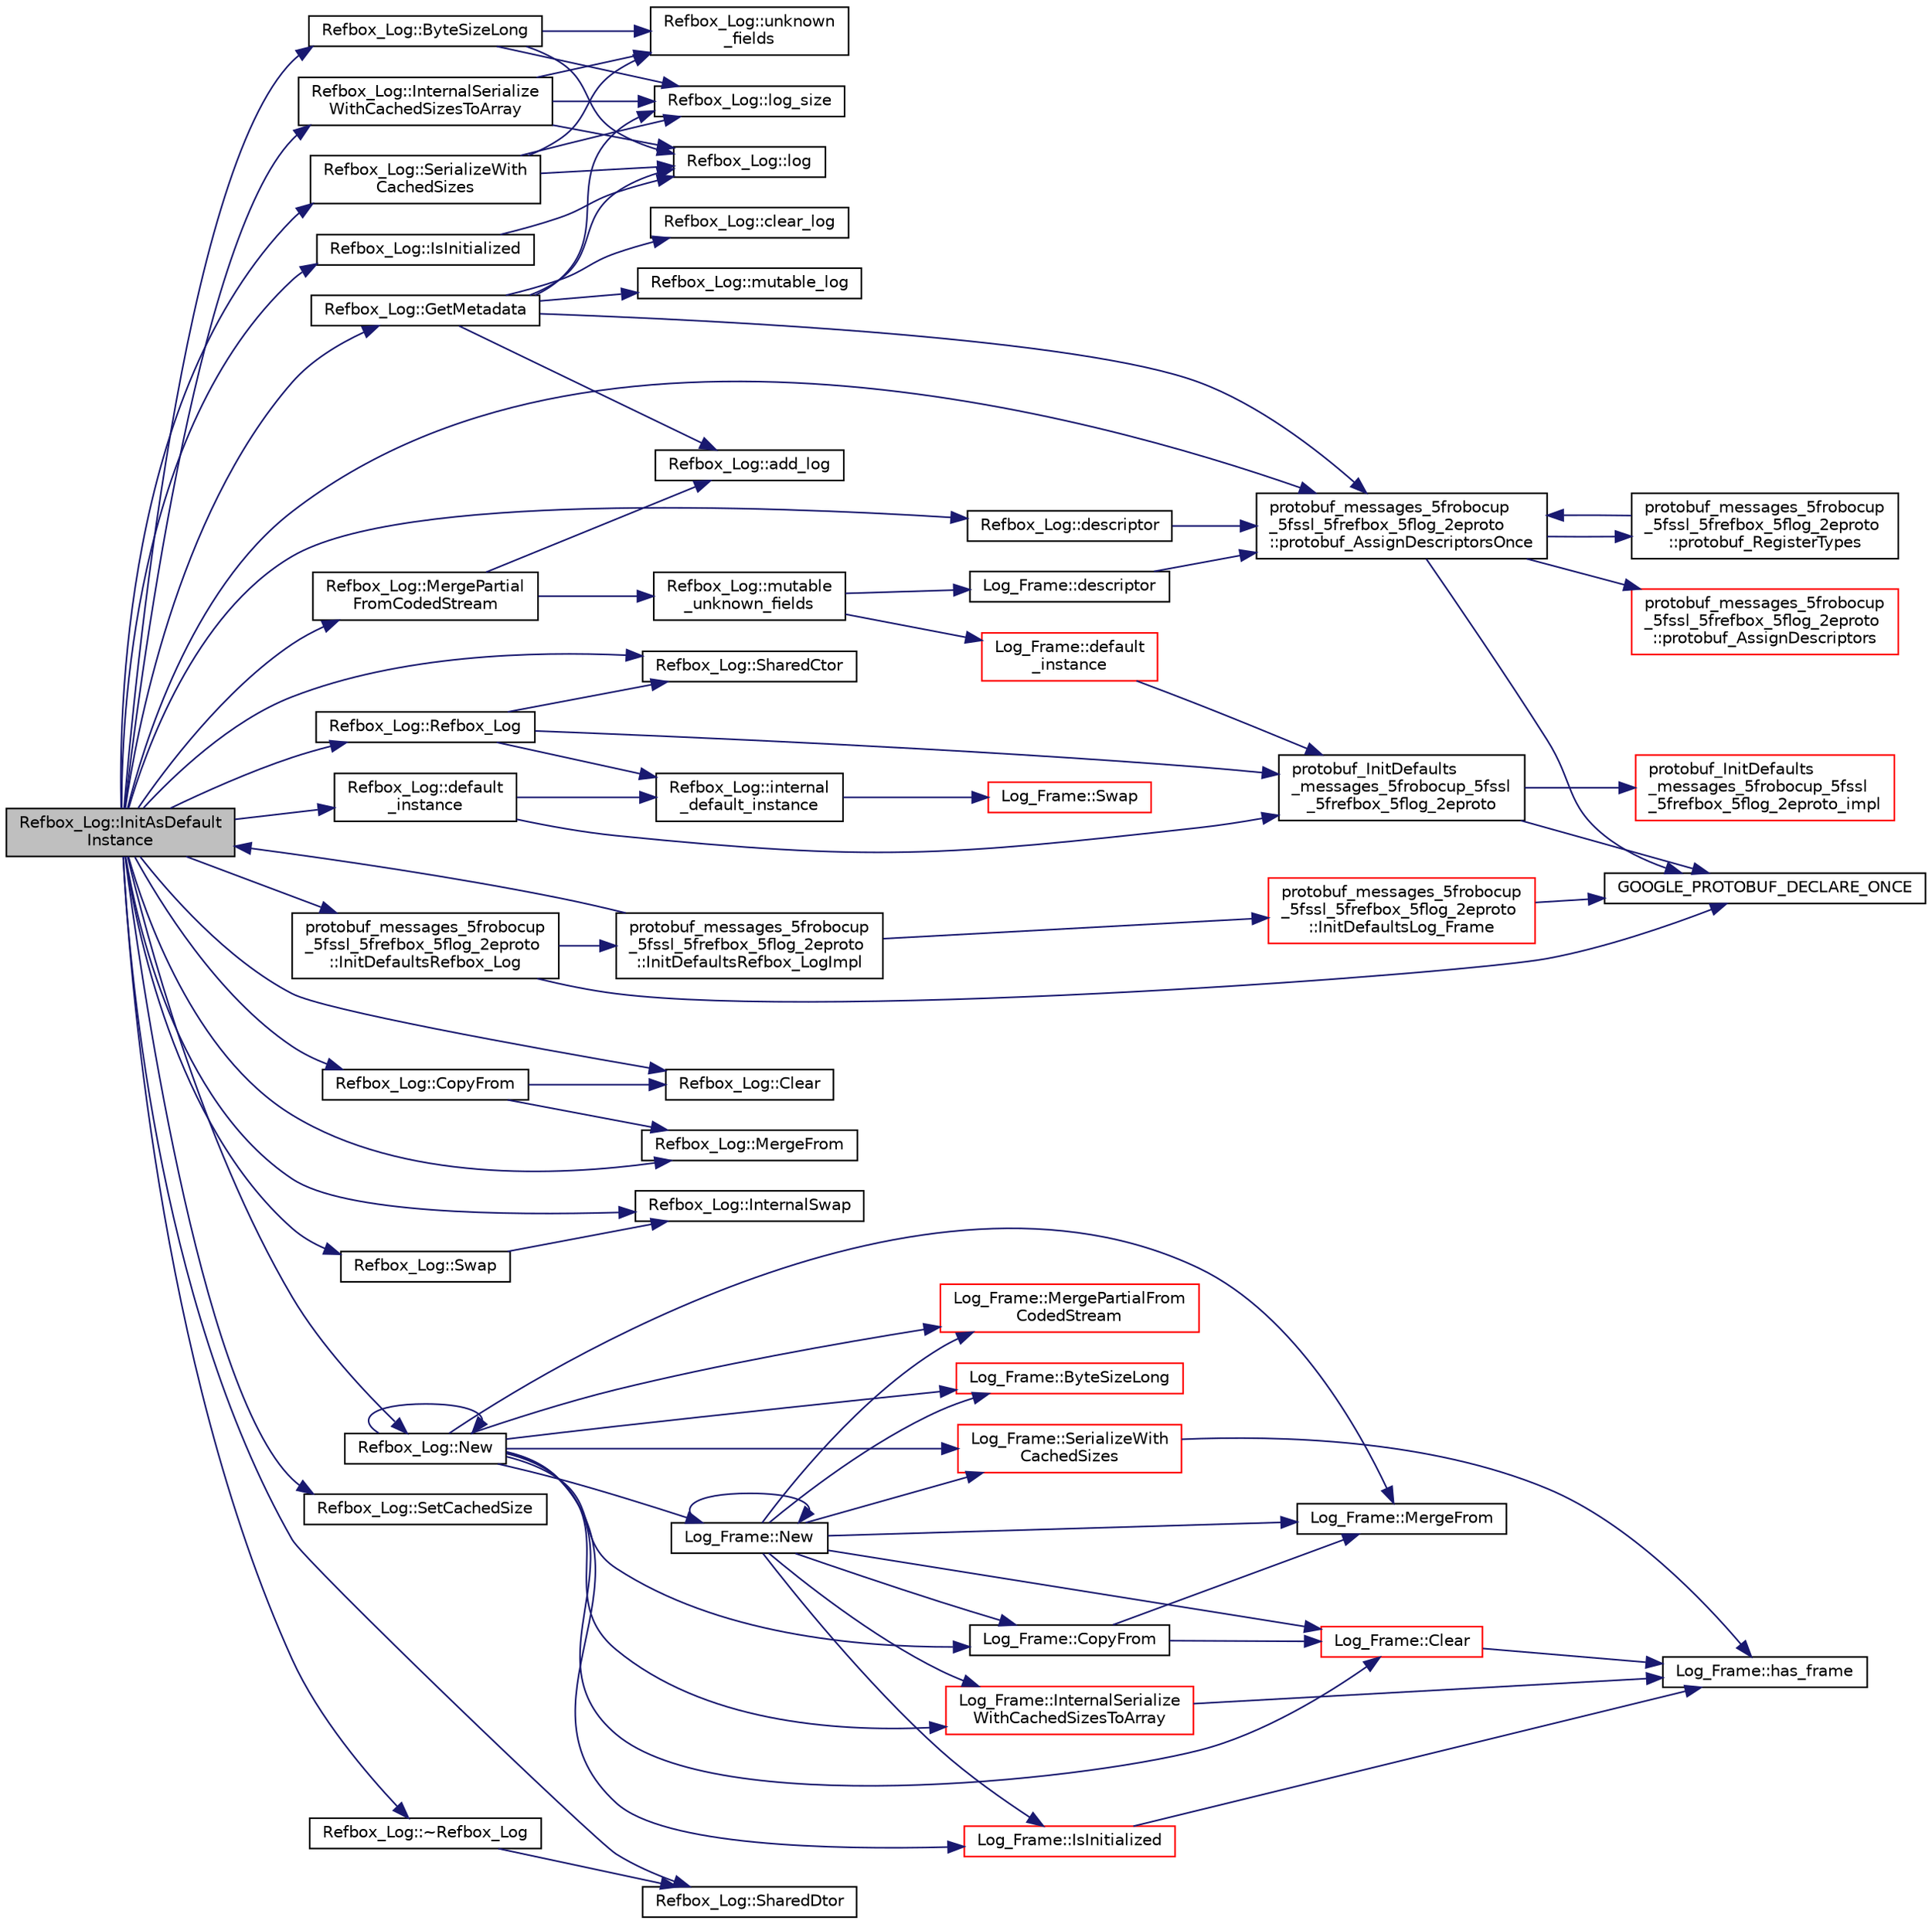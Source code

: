 digraph "Refbox_Log::InitAsDefaultInstance"
{
 // INTERACTIVE_SVG=YES
  edge [fontname="Helvetica",fontsize="10",labelfontname="Helvetica",labelfontsize="10"];
  node [fontname="Helvetica",fontsize="10",shape=record];
  rankdir="LR";
  Node1 [label="Refbox_Log::InitAsDefault\lInstance",height=0.2,width=0.4,color="black", fillcolor="grey75", style="filled", fontcolor="black"];
  Node1 -> Node2 [color="midnightblue",fontsize="10",style="solid",fontname="Helvetica"];
  Node2 [label="Refbox_Log::ByteSizeLong",height=0.2,width=0.4,color="black", fillcolor="white", style="filled",URL="$df/dfa/class_refbox___log.html#a81482ac597c3a00e7634894ecf28e2d4"];
  Node2 -> Node3 [color="midnightblue",fontsize="10",style="solid",fontname="Helvetica"];
  Node3 [label="Refbox_Log::log",height=0.2,width=0.4,color="black", fillcolor="white", style="filled",URL="$df/dfa/class_refbox___log.html#a65236f4315805630893a0de86b7195b1"];
  Node2 -> Node4 [color="midnightblue",fontsize="10",style="solid",fontname="Helvetica"];
  Node4 [label="Refbox_Log::log_size",height=0.2,width=0.4,color="black", fillcolor="white", style="filled",URL="$df/dfa/class_refbox___log.html#a3ba8b289783c270761268fc6e78d2a0d"];
  Node2 -> Node5 [color="midnightblue",fontsize="10",style="solid",fontname="Helvetica"];
  Node5 [label="Refbox_Log::unknown\l_fields",height=0.2,width=0.4,color="black", fillcolor="white", style="filled",URL="$df/dfa/class_refbox___log.html#ad3b7d0fcd8cfed079b01b69778304ef6"];
  Node1 -> Node6 [color="midnightblue",fontsize="10",style="solid",fontname="Helvetica"];
  Node6 [label="Refbox_Log::Clear",height=0.2,width=0.4,color="black", fillcolor="white", style="filled",URL="$df/dfa/class_refbox___log.html#a20d60992b3267fe6d3bbf2ee7863ca8b"];
  Node1 -> Node7 [color="midnightblue",fontsize="10",style="solid",fontname="Helvetica"];
  Node7 [label="Refbox_Log::CopyFrom",height=0.2,width=0.4,color="black", fillcolor="white", style="filled",URL="$df/dfa/class_refbox___log.html#ab74d1c52ffe1d026a752adba27e44a68"];
  Node7 -> Node6 [color="midnightblue",fontsize="10",style="solid",fontname="Helvetica"];
  Node7 -> Node8 [color="midnightblue",fontsize="10",style="solid",fontname="Helvetica"];
  Node8 [label="Refbox_Log::MergeFrom",height=0.2,width=0.4,color="black", fillcolor="white", style="filled",URL="$df/dfa/class_refbox___log.html#ac383b8eaf5dd58daec1e8a75476bd169"];
  Node1 -> Node9 [color="midnightblue",fontsize="10",style="solid",fontname="Helvetica"];
  Node9 [label="Refbox_Log::default\l_instance",height=0.2,width=0.4,color="black", fillcolor="white", style="filled",URL="$df/dfa/class_refbox___log.html#aaeaccbca2d705668f366460d1f664265"];
  Node9 -> Node10 [color="midnightblue",fontsize="10",style="solid",fontname="Helvetica"];
  Node10 [label="Refbox_Log::internal\l_default_instance",height=0.2,width=0.4,color="black", fillcolor="white", style="filled",URL="$df/dfa/class_refbox___log.html#a8624958f71a9b7269266d6c43c619716"];
  Node10 -> Node11 [color="midnightblue",fontsize="10",style="solid",fontname="Helvetica"];
  Node11 [label="Log_Frame::Swap",height=0.2,width=0.4,color="red", fillcolor="white", style="filled",URL="$da/d8c/class_log___frame.html#aad127488b2ffc3356560277ddb08e04c"];
  Node9 -> Node12 [color="midnightblue",fontsize="10",style="solid",fontname="Helvetica"];
  Node12 [label="protobuf_InitDefaults\l_messages_5frobocup_5fssl\l_5frefbox_5flog_2eproto",height=0.2,width=0.4,color="black", fillcolor="white", style="filled",URL="$dc/d05/grsim__comm_2include_2proto_2messages__robocup__ssl__refbox__log_8pb_8cc.html#a01a8b0f267aae4ee09bf5044b755ece7"];
  Node12 -> Node13 [color="midnightblue",fontsize="10",style="solid",fontname="Helvetica"];
  Node13 [label="GOOGLE_PROTOBUF_DECLARE_ONCE",height=0.2,width=0.4,color="black", fillcolor="white", style="filled",URL="$dc/d05/grsim__comm_2include_2proto_2messages__robocup__ssl__refbox__log_8pb_8cc.html#a3313e20d50668229b66f37793f2ceaa2"];
  Node12 -> Node14 [color="midnightblue",fontsize="10",style="solid",fontname="Helvetica"];
  Node14 [label="protobuf_InitDefaults\l_messages_5frobocup_5fssl\l_5frefbox_5flog_2eproto_impl",height=0.2,width=0.4,color="red", fillcolor="white", style="filled",URL="$dc/d05/grsim__comm_2include_2proto_2messages__robocup__ssl__refbox__log_8pb_8cc.html#a90a13ffd2bb2e3bd4b3fd98ad41cdae7"];
  Node1 -> Node15 [color="midnightblue",fontsize="10",style="solid",fontname="Helvetica"];
  Node15 [label="Refbox_Log::descriptor",height=0.2,width=0.4,color="black", fillcolor="white", style="filled",URL="$df/dfa/class_refbox___log.html#acd31df4b2cc4d63620802ba6ccb0f1f9"];
  Node15 -> Node16 [color="midnightblue",fontsize="10",style="solid",fontname="Helvetica"];
  Node16 [label="protobuf_messages_5frobocup\l_5fssl_5frefbox_5flog_2eproto\l::protobuf_AssignDescriptorsOnce",height=0.2,width=0.4,color="black", fillcolor="white", style="filled",URL="$d4/dad/namespaceprotobuf__messages__5frobocup__5fssl__5frefbox__5flog__2eproto.html#a8cac87fdd2c16d025c92d6631aa7b4ba"];
  Node16 -> Node13 [color="midnightblue",fontsize="10",style="solid",fontname="Helvetica"];
  Node16 -> Node17 [color="midnightblue",fontsize="10",style="solid",fontname="Helvetica"];
  Node17 [label="protobuf_messages_5frobocup\l_5fssl_5frefbox_5flog_2eproto\l::protobuf_AssignDescriptors",height=0.2,width=0.4,color="red", fillcolor="white", style="filled",URL="$d4/dad/namespaceprotobuf__messages__5frobocup__5fssl__5frefbox__5flog__2eproto.html#ac70af3819b74b5edb139a5d892c1384e"];
  Node16 -> Node18 [color="midnightblue",fontsize="10",style="solid",fontname="Helvetica"];
  Node18 [label="protobuf_messages_5frobocup\l_5fssl_5frefbox_5flog_2eproto\l::protobuf_RegisterTypes",height=0.2,width=0.4,color="black", fillcolor="white", style="filled",URL="$d4/dad/namespaceprotobuf__messages__5frobocup__5fssl__5frefbox__5flog__2eproto.html#a44c38f31b8c129931ccbad0b6a2e9cf4"];
  Node18 -> Node16 [color="midnightblue",fontsize="10",style="solid",fontname="Helvetica"];
  Node1 -> Node19 [color="midnightblue",fontsize="10",style="solid",fontname="Helvetica"];
  Node19 [label="Refbox_Log::GetMetadata",height=0.2,width=0.4,color="black", fillcolor="white", style="filled",URL="$df/dfa/class_refbox___log.html#ac23a1ad3cc53320955ac36ed739d33d9"];
  Node19 -> Node20 [color="midnightblue",fontsize="10",style="solid",fontname="Helvetica"];
  Node20 [label="Refbox_Log::add_log",height=0.2,width=0.4,color="black", fillcolor="white", style="filled",URL="$df/dfa/class_refbox___log.html#afea44b452876fb99a0b9974197744038"];
  Node19 -> Node21 [color="midnightblue",fontsize="10",style="solid",fontname="Helvetica"];
  Node21 [label="Refbox_Log::clear_log",height=0.2,width=0.4,color="black", fillcolor="white", style="filled",URL="$df/dfa/class_refbox___log.html#afe410c4cd1654e18daac65680694b5ce"];
  Node19 -> Node3 [color="midnightblue",fontsize="10",style="solid",fontname="Helvetica"];
  Node19 -> Node4 [color="midnightblue",fontsize="10",style="solid",fontname="Helvetica"];
  Node19 -> Node22 [color="midnightblue",fontsize="10",style="solid",fontname="Helvetica"];
  Node22 [label="Refbox_Log::mutable_log",height=0.2,width=0.4,color="black", fillcolor="white", style="filled",URL="$df/dfa/class_refbox___log.html#a9d207c24b1a1c489a87f0cae23f61431"];
  Node19 -> Node16 [color="midnightblue",fontsize="10",style="solid",fontname="Helvetica"];
  Node1 -> Node23 [color="midnightblue",fontsize="10",style="solid",fontname="Helvetica"];
  Node23 [label="protobuf_messages_5frobocup\l_5fssl_5frefbox_5flog_2eproto\l::InitDefaultsRefbox_Log",height=0.2,width=0.4,color="black", fillcolor="white", style="filled",URL="$d4/dad/namespaceprotobuf__messages__5frobocup__5fssl__5frefbox__5flog__2eproto.html#a6adbd2849cec4368e5402da887595007"];
  Node23 -> Node13 [color="midnightblue",fontsize="10",style="solid",fontname="Helvetica"];
  Node23 -> Node24 [color="midnightblue",fontsize="10",style="solid",fontname="Helvetica"];
  Node24 [label="protobuf_messages_5frobocup\l_5fssl_5frefbox_5flog_2eproto\l::InitDefaultsRefbox_LogImpl",height=0.2,width=0.4,color="black", fillcolor="white", style="filled",URL="$d4/dad/namespaceprotobuf__messages__5frobocup__5fssl__5frefbox__5flog__2eproto.html#ac64137e00c06b68ff9a3f318aef43928"];
  Node24 -> Node25 [color="midnightblue",fontsize="10",style="solid",fontname="Helvetica"];
  Node25 [label="protobuf_messages_5frobocup\l_5fssl_5frefbox_5flog_2eproto\l::InitDefaultsLog_Frame",height=0.2,width=0.4,color="red", fillcolor="white", style="filled",URL="$d4/dad/namespaceprotobuf__messages__5frobocup__5fssl__5frefbox__5flog__2eproto.html#aef301de1aceeffdd6d5205a9b9346491"];
  Node25 -> Node13 [color="midnightblue",fontsize="10",style="solid",fontname="Helvetica"];
  Node24 -> Node1 [color="midnightblue",fontsize="10",style="solid",fontname="Helvetica"];
  Node1 -> Node26 [color="midnightblue",fontsize="10",style="solid",fontname="Helvetica"];
  Node26 [label="Refbox_Log::InternalSerialize\lWithCachedSizesToArray",height=0.2,width=0.4,color="black", fillcolor="white", style="filled",URL="$df/dfa/class_refbox___log.html#ab0487da3ced4e1d9ccb65072f2ae0305"];
  Node26 -> Node4 [color="midnightblue",fontsize="10",style="solid",fontname="Helvetica"];
  Node26 -> Node3 [color="midnightblue",fontsize="10",style="solid",fontname="Helvetica"];
  Node26 -> Node5 [color="midnightblue",fontsize="10",style="solid",fontname="Helvetica"];
  Node1 -> Node27 [color="midnightblue",fontsize="10",style="solid",fontname="Helvetica"];
  Node27 [label="Refbox_Log::InternalSwap",height=0.2,width=0.4,color="black", fillcolor="white", style="filled",URL="$df/dfa/class_refbox___log.html#ae627e70c56f740c089113fdb4c71b7ca"];
  Node1 -> Node28 [color="midnightblue",fontsize="10",style="solid",fontname="Helvetica"];
  Node28 [label="Refbox_Log::IsInitialized",height=0.2,width=0.4,color="black", fillcolor="white", style="filled",URL="$df/dfa/class_refbox___log.html#aa5dbcd3f707fb2ee89cda39284ddf437"];
  Node28 -> Node3 [color="midnightblue",fontsize="10",style="solid",fontname="Helvetica"];
  Node1 -> Node8 [color="midnightblue",fontsize="10",style="solid",fontname="Helvetica"];
  Node1 -> Node29 [color="midnightblue",fontsize="10",style="solid",fontname="Helvetica"];
  Node29 [label="Refbox_Log::MergePartial\lFromCodedStream",height=0.2,width=0.4,color="black", fillcolor="white", style="filled",URL="$df/dfa/class_refbox___log.html#a9330fb7c6400f3fb586c278ff3cddc22"];
  Node29 -> Node20 [color="midnightblue",fontsize="10",style="solid",fontname="Helvetica"];
  Node29 -> Node30 [color="midnightblue",fontsize="10",style="solid",fontname="Helvetica"];
  Node30 [label="Refbox_Log::mutable\l_unknown_fields",height=0.2,width=0.4,color="black", fillcolor="white", style="filled",URL="$df/dfa/class_refbox___log.html#a0d22f45f7237cd1ec6534fc689c8499c"];
  Node30 -> Node31 [color="midnightblue",fontsize="10",style="solid",fontname="Helvetica"];
  Node31 [label="Log_Frame::descriptor",height=0.2,width=0.4,color="black", fillcolor="white", style="filled",URL="$da/d8c/class_log___frame.html#a779be7c13504644652f6bbf87f57de88"];
  Node31 -> Node16 [color="midnightblue",fontsize="10",style="solid",fontname="Helvetica"];
  Node30 -> Node32 [color="midnightblue",fontsize="10",style="solid",fontname="Helvetica"];
  Node32 [label="Log_Frame::default\l_instance",height=0.2,width=0.4,color="red", fillcolor="white", style="filled",URL="$da/d8c/class_log___frame.html#a354dde04724294a61e0dd056e1b7b2a4"];
  Node32 -> Node12 [color="midnightblue",fontsize="10",style="solid",fontname="Helvetica"];
  Node1 -> Node33 [color="midnightblue",fontsize="10",style="solid",fontname="Helvetica"];
  Node33 [label="Refbox_Log::New",height=0.2,width=0.4,color="black", fillcolor="white", style="filled",URL="$df/dfa/class_refbox___log.html#a57c5c7284c1535cf08a4779d18e8ad6b"];
  Node33 -> Node33 [color="midnightblue",fontsize="10",style="solid",fontname="Helvetica"];
  Node33 -> Node34 [color="midnightblue",fontsize="10",style="solid",fontname="Helvetica"];
  Node34 [label="Log_Frame::New",height=0.2,width=0.4,color="black", fillcolor="white", style="filled",URL="$da/d8c/class_log___frame.html#a8e19f7f80745e7531e41f14b90be1d04"];
  Node34 -> Node35 [color="midnightblue",fontsize="10",style="solid",fontname="Helvetica"];
  Node35 [label="Log_Frame::ByteSizeLong",height=0.2,width=0.4,color="red", fillcolor="white", style="filled",URL="$da/d8c/class_log___frame.html#a2ac6bb6c2577e4dc65afa11be20b123b"];
  Node34 -> Node36 [color="midnightblue",fontsize="10",style="solid",fontname="Helvetica"];
  Node36 [label="Log_Frame::Clear",height=0.2,width=0.4,color="red", fillcolor="white", style="filled",URL="$da/d8c/class_log___frame.html#ac70528d9eb249700d22b65a391f5ff10"];
  Node36 -> Node37 [color="midnightblue",fontsize="10",style="solid",fontname="Helvetica"];
  Node37 [label="Log_Frame::has_frame",height=0.2,width=0.4,color="black", fillcolor="white", style="filled",URL="$da/d8c/class_log___frame.html#ac19f879726af3c9bafaaf6a1eb5e94da"];
  Node34 -> Node38 [color="midnightblue",fontsize="10",style="solid",fontname="Helvetica"];
  Node38 [label="Log_Frame::CopyFrom",height=0.2,width=0.4,color="black", fillcolor="white", style="filled",URL="$da/d8c/class_log___frame.html#a1c12b78be2786ad034b873a4378d123a"];
  Node38 -> Node36 [color="midnightblue",fontsize="10",style="solid",fontname="Helvetica"];
  Node38 -> Node39 [color="midnightblue",fontsize="10",style="solid",fontname="Helvetica"];
  Node39 [label="Log_Frame::MergeFrom",height=0.2,width=0.4,color="black", fillcolor="white", style="filled",URL="$da/d8c/class_log___frame.html#ad5f4cd1b891c2748f287b7d23446d149"];
  Node34 -> Node40 [color="midnightblue",fontsize="10",style="solid",fontname="Helvetica"];
  Node40 [label="Log_Frame::InternalSerialize\lWithCachedSizesToArray",height=0.2,width=0.4,color="red", fillcolor="white", style="filled",URL="$da/d8c/class_log___frame.html#adfe0ade50d7fa28cb82b5655b71fefaa"];
  Node40 -> Node37 [color="midnightblue",fontsize="10",style="solid",fontname="Helvetica"];
  Node34 -> Node41 [color="midnightblue",fontsize="10",style="solid",fontname="Helvetica"];
  Node41 [label="Log_Frame::IsInitialized",height=0.2,width=0.4,color="red", fillcolor="white", style="filled",URL="$da/d8c/class_log___frame.html#ae527abc5e64ff6220b15d332eddd4104"];
  Node41 -> Node37 [color="midnightblue",fontsize="10",style="solid",fontname="Helvetica"];
  Node34 -> Node39 [color="midnightblue",fontsize="10",style="solid",fontname="Helvetica"];
  Node34 -> Node42 [color="midnightblue",fontsize="10",style="solid",fontname="Helvetica"];
  Node42 [label="Log_Frame::MergePartialFrom\lCodedStream",height=0.2,width=0.4,color="red", fillcolor="white", style="filled",URL="$da/d8c/class_log___frame.html#a2bdf8d9bdfd9347e06763e25cca43366"];
  Node34 -> Node34 [color="midnightblue",fontsize="10",style="solid",fontname="Helvetica"];
  Node34 -> Node43 [color="midnightblue",fontsize="10",style="solid",fontname="Helvetica"];
  Node43 [label="Log_Frame::SerializeWith\lCachedSizes",height=0.2,width=0.4,color="red", fillcolor="white", style="filled",URL="$da/d8c/class_log___frame.html#a56f855c40c42f12a50231f9c25d36101"];
  Node43 -> Node37 [color="midnightblue",fontsize="10",style="solid",fontname="Helvetica"];
  Node33 -> Node38 [color="midnightblue",fontsize="10",style="solid",fontname="Helvetica"];
  Node33 -> Node39 [color="midnightblue",fontsize="10",style="solid",fontname="Helvetica"];
  Node33 -> Node36 [color="midnightblue",fontsize="10",style="solid",fontname="Helvetica"];
  Node33 -> Node41 [color="midnightblue",fontsize="10",style="solid",fontname="Helvetica"];
  Node33 -> Node35 [color="midnightblue",fontsize="10",style="solid",fontname="Helvetica"];
  Node33 -> Node42 [color="midnightblue",fontsize="10",style="solid",fontname="Helvetica"];
  Node33 -> Node43 [color="midnightblue",fontsize="10",style="solid",fontname="Helvetica"];
  Node33 -> Node40 [color="midnightblue",fontsize="10",style="solid",fontname="Helvetica"];
  Node1 -> Node16 [color="midnightblue",fontsize="10",style="solid",fontname="Helvetica"];
  Node1 -> Node44 [color="midnightblue",fontsize="10",style="solid",fontname="Helvetica"];
  Node44 [label="Refbox_Log::Refbox_Log",height=0.2,width=0.4,color="black", fillcolor="white", style="filled",URL="$df/dfa/class_refbox___log.html#a2dc74639335b8a317a5950daa401cbfa"];
  Node44 -> Node10 [color="midnightblue",fontsize="10",style="solid",fontname="Helvetica"];
  Node44 -> Node12 [color="midnightblue",fontsize="10",style="solid",fontname="Helvetica"];
  Node44 -> Node45 [color="midnightblue",fontsize="10",style="solid",fontname="Helvetica"];
  Node45 [label="Refbox_Log::SharedCtor",height=0.2,width=0.4,color="black", fillcolor="white", style="filled",URL="$df/dfa/class_refbox___log.html#afdf8f4c757ce9d914a9ab35aa7b5906e"];
  Node1 -> Node46 [color="midnightblue",fontsize="10",style="solid",fontname="Helvetica"];
  Node46 [label="Refbox_Log::SerializeWith\lCachedSizes",height=0.2,width=0.4,color="black", fillcolor="white", style="filled",URL="$df/dfa/class_refbox___log.html#adfc0135a07ee4838151330a033f62511"];
  Node46 -> Node4 [color="midnightblue",fontsize="10",style="solid",fontname="Helvetica"];
  Node46 -> Node3 [color="midnightblue",fontsize="10",style="solid",fontname="Helvetica"];
  Node46 -> Node5 [color="midnightblue",fontsize="10",style="solid",fontname="Helvetica"];
  Node1 -> Node47 [color="midnightblue",fontsize="10",style="solid",fontname="Helvetica"];
  Node47 [label="Refbox_Log::SetCachedSize",height=0.2,width=0.4,color="black", fillcolor="white", style="filled",URL="$df/dfa/class_refbox___log.html#aa83c7660e7ffb634935f8374ca0e565b"];
  Node1 -> Node45 [color="midnightblue",fontsize="10",style="solid",fontname="Helvetica"];
  Node1 -> Node48 [color="midnightblue",fontsize="10",style="solid",fontname="Helvetica"];
  Node48 [label="Refbox_Log::SharedDtor",height=0.2,width=0.4,color="black", fillcolor="white", style="filled",URL="$df/dfa/class_refbox___log.html#a29ca983066cfbe6a6085513c4a6bf61b"];
  Node1 -> Node49 [color="midnightblue",fontsize="10",style="solid",fontname="Helvetica"];
  Node49 [label="Refbox_Log::Swap",height=0.2,width=0.4,color="black", fillcolor="white", style="filled",URL="$df/dfa/class_refbox___log.html#a5e780531abd1dd12f78cb13a60ca7e12"];
  Node49 -> Node27 [color="midnightblue",fontsize="10",style="solid",fontname="Helvetica"];
  Node1 -> Node50 [color="midnightblue",fontsize="10",style="solid",fontname="Helvetica"];
  Node50 [label="Refbox_Log::~Refbox_Log",height=0.2,width=0.4,color="black", fillcolor="white", style="filled",URL="$df/dfa/class_refbox___log.html#a1eb7a9ffbb69e78e7440db5ea5f33f3f"];
  Node50 -> Node48 [color="midnightblue",fontsize="10",style="solid",fontname="Helvetica"];
}
